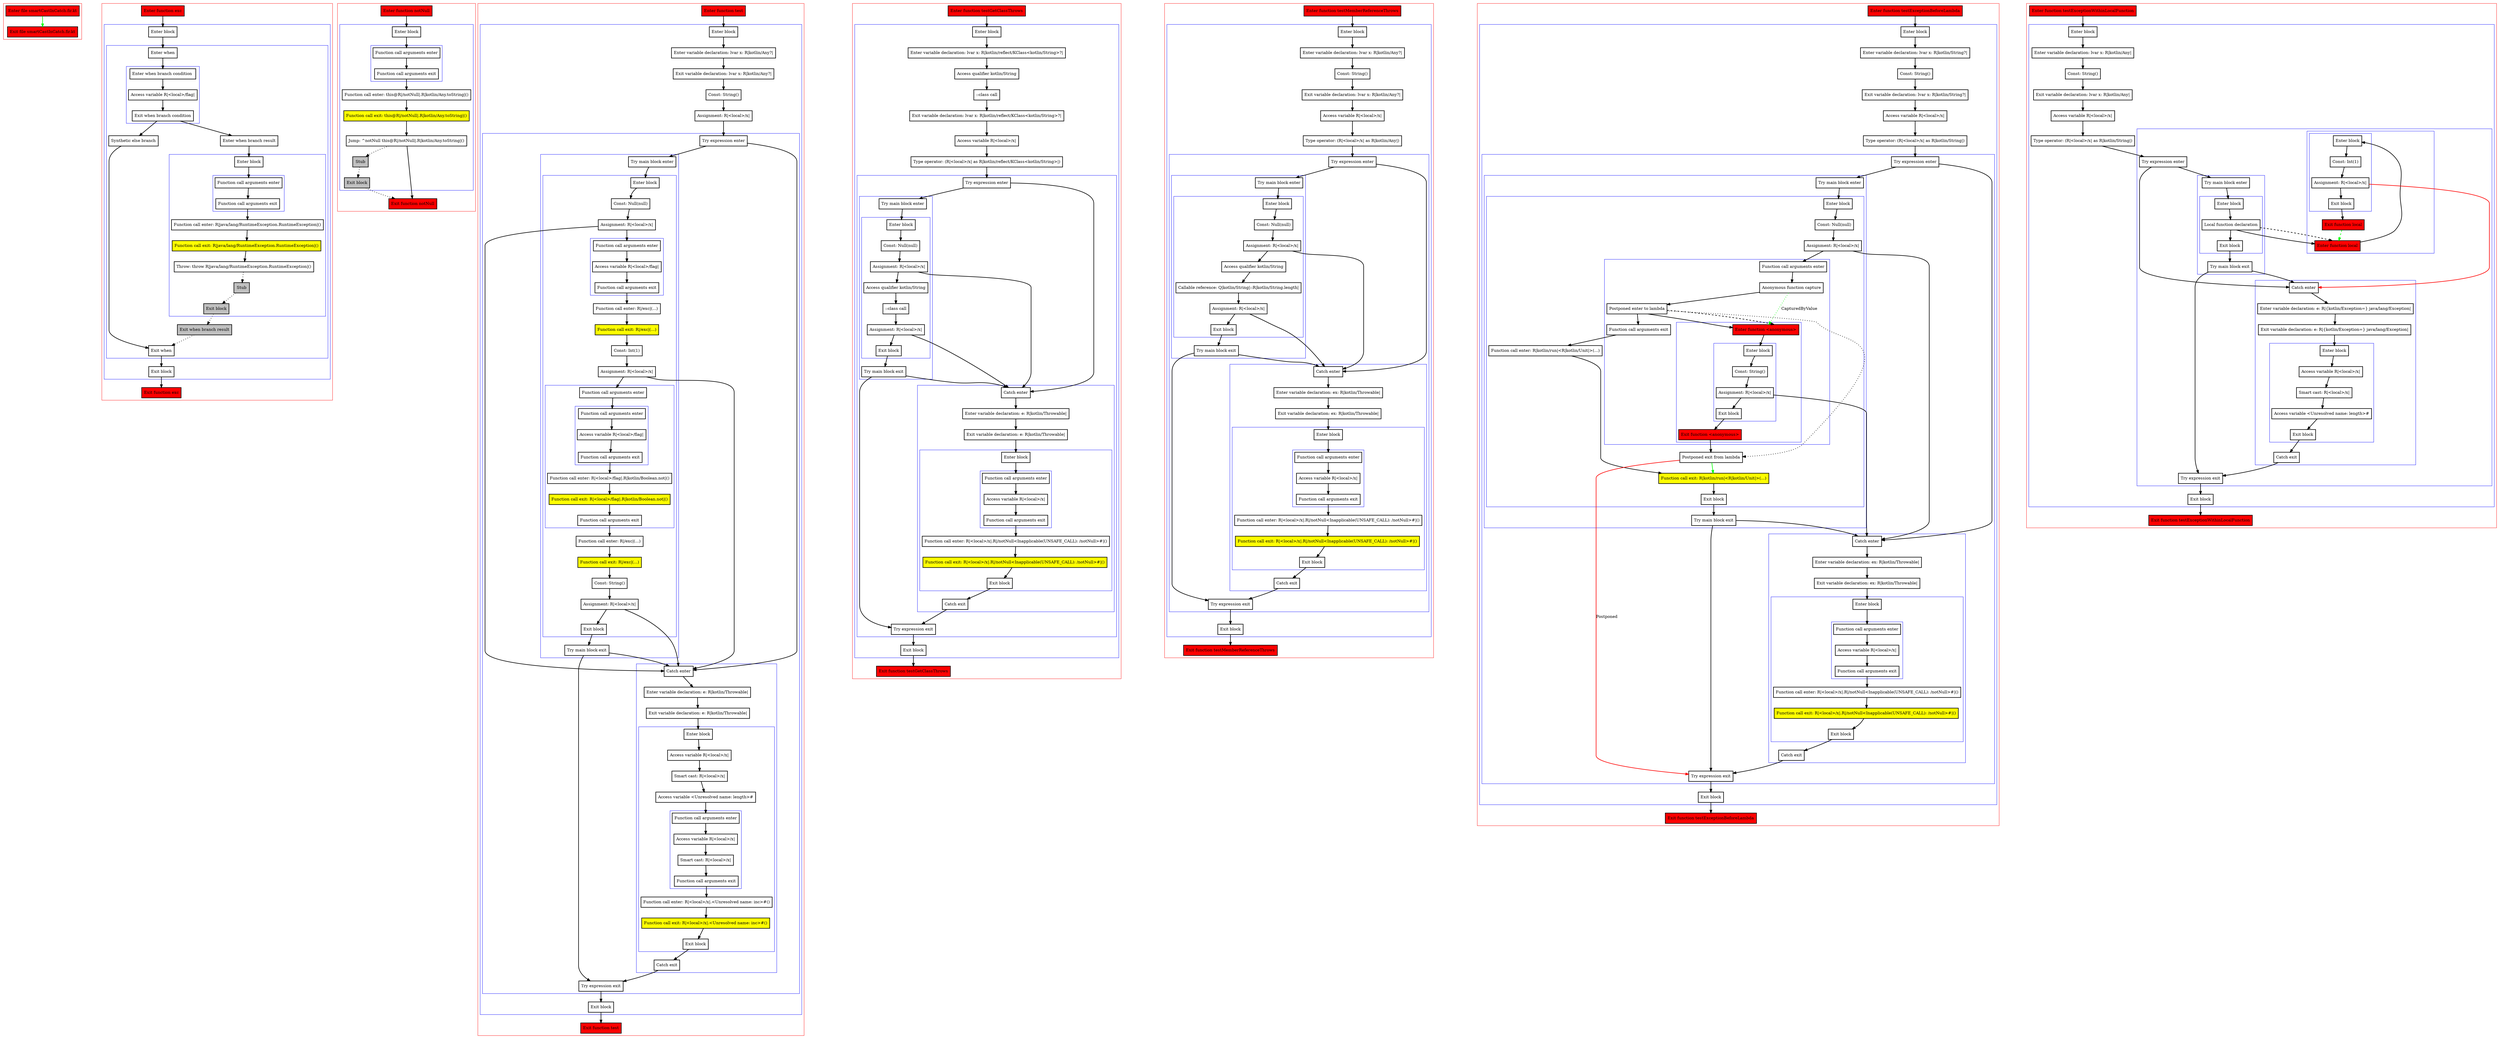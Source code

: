 digraph smartCastInCatch_fir_kt {
    graph [nodesep=3]
    node [shape=box penwidth=2]
    edge [penwidth=2]

    subgraph cluster_0 {
        color=red
        0 [label="Enter file smartCastInCatch.fir.kt" style="filled" fillcolor=red];
        1 [label="Exit file smartCastInCatch.fir.kt" style="filled" fillcolor=red];
    }
    0 -> {1} [color=green];

    subgraph cluster_1 {
        color=red
        2 [label="Enter function exc" style="filled" fillcolor=red];
        subgraph cluster_2 {
            color=blue
            3 [label="Enter block"];
            subgraph cluster_3 {
                color=blue
                4 [label="Enter when"];
                subgraph cluster_4 {
                    color=blue
                    5 [label="Enter when branch condition "];
                    6 [label="Access variable R|<local>/flag|"];
                    7 [label="Exit when branch condition"];
                }
                8 [label="Synthetic else branch"];
                9 [label="Enter when branch result"];
                subgraph cluster_5 {
                    color=blue
                    10 [label="Enter block"];
                    subgraph cluster_6 {
                        color=blue
                        11 [label="Function call arguments enter"];
                        12 [label="Function call arguments exit"];
                    }
                    13 [label="Function call enter: R|java/lang/RuntimeException.RuntimeException|()"];
                    14 [label="Function call exit: R|java/lang/RuntimeException.RuntimeException|()" style="filled" fillcolor=yellow];
                    15 [label="Throw: throw R|java/lang/RuntimeException.RuntimeException|()"];
                    16 [label="Stub" style="filled" fillcolor=gray];
                    17 [label="Exit block" style="filled" fillcolor=gray];
                }
                18 [label="Exit when branch result" style="filled" fillcolor=gray];
                19 [label="Exit when"];
            }
            20 [label="Exit block"];
        }
        21 [label="Exit function exc" style="filled" fillcolor=red];
    }
    2 -> {3};
    3 -> {4};
    4 -> {5};
    5 -> {6};
    6 -> {7};
    7 -> {8 9};
    8 -> {19};
    9 -> {10};
    10 -> {11};
    11 -> {12};
    12 -> {13};
    13 -> {14};
    14 -> {15};
    15 -> {16} [style=dotted];
    16 -> {17} [style=dotted];
    17 -> {18} [style=dotted];
    18 -> {19} [style=dotted];
    19 -> {20};
    20 -> {21};

    subgraph cluster_7 {
        color=red
        22 [label="Enter function notNull" style="filled" fillcolor=red];
        subgraph cluster_8 {
            color=blue
            23 [label="Enter block"];
            subgraph cluster_9 {
                color=blue
                24 [label="Function call arguments enter"];
                25 [label="Function call arguments exit"];
            }
            26 [label="Function call enter: this@R|/notNull|.R|kotlin/Any.toString|()"];
            27 [label="Function call exit: this@R|/notNull|.R|kotlin/Any.toString|()" style="filled" fillcolor=yellow];
            28 [label="Jump: ^notNull this@R|/notNull|.R|kotlin/Any.toString|()"];
            29 [label="Stub" style="filled" fillcolor=gray];
            30 [label="Exit block" style="filled" fillcolor=gray];
        }
        31 [label="Exit function notNull" style="filled" fillcolor=red];
    }
    22 -> {23};
    23 -> {24};
    24 -> {25};
    25 -> {26};
    26 -> {27};
    27 -> {28};
    28 -> {31};
    28 -> {29} [style=dotted];
    29 -> {30} [style=dotted];
    30 -> {31} [style=dotted];

    subgraph cluster_10 {
        color=red
        32 [label="Enter function test" style="filled" fillcolor=red];
        subgraph cluster_11 {
            color=blue
            33 [label="Enter block"];
            34 [label="Enter variable declaration: lvar x: R|kotlin/Any?|"];
            35 [label="Exit variable declaration: lvar x: R|kotlin/Any?|"];
            36 [label="Const: String()"];
            37 [label="Assignment: R|<local>/x|"];
            subgraph cluster_12 {
                color=blue
                38 [label="Try expression enter"];
                subgraph cluster_13 {
                    color=blue
                    39 [label="Try main block enter"];
                    subgraph cluster_14 {
                        color=blue
                        40 [label="Enter block"];
                        41 [label="Const: Null(null)"];
                        42 [label="Assignment: R|<local>/x|"];
                        subgraph cluster_15 {
                            color=blue
                            43 [label="Function call arguments enter"];
                            44 [label="Access variable R|<local>/flag|"];
                            45 [label="Function call arguments exit"];
                        }
                        46 [label="Function call enter: R|/exc|(...)"];
                        47 [label="Function call exit: R|/exc|(...)" style="filled" fillcolor=yellow];
                        48 [label="Const: Int(1)"];
                        49 [label="Assignment: R|<local>/x|"];
                        subgraph cluster_16 {
                            color=blue
                            50 [label="Function call arguments enter"];
                            subgraph cluster_17 {
                                color=blue
                                51 [label="Function call arguments enter"];
                                52 [label="Access variable R|<local>/flag|"];
                                53 [label="Function call arguments exit"];
                            }
                            54 [label="Function call enter: R|<local>/flag|.R|kotlin/Boolean.not|()"];
                            55 [label="Function call exit: R|<local>/flag|.R|kotlin/Boolean.not|()" style="filled" fillcolor=yellow];
                            56 [label="Function call arguments exit"];
                        }
                        57 [label="Function call enter: R|/exc|(...)"];
                        58 [label="Function call exit: R|/exc|(...)" style="filled" fillcolor=yellow];
                        59 [label="Const: String()"];
                        60 [label="Assignment: R|<local>/x|"];
                        61 [label="Exit block"];
                    }
                    62 [label="Try main block exit"];
                }
                subgraph cluster_18 {
                    color=blue
                    63 [label="Catch enter"];
                    64 [label="Enter variable declaration: e: R|kotlin/Throwable|"];
                    65 [label="Exit variable declaration: e: R|kotlin/Throwable|"];
                    subgraph cluster_19 {
                        color=blue
                        66 [label="Enter block"];
                        67 [label="Access variable R|<local>/x|"];
                        68 [label="Smart cast: R|<local>/x|"];
                        69 [label="Access variable <Unresolved name: length>#"];
                        subgraph cluster_20 {
                            color=blue
                            70 [label="Function call arguments enter"];
                            71 [label="Access variable R|<local>/x|"];
                            72 [label="Smart cast: R|<local>/x|"];
                            73 [label="Function call arguments exit"];
                        }
                        74 [label="Function call enter: R|<local>/x|.<Unresolved name: inc>#()"];
                        75 [label="Function call exit: R|<local>/x|.<Unresolved name: inc>#()" style="filled" fillcolor=yellow];
                        76 [label="Exit block"];
                    }
                    77 [label="Catch exit"];
                }
                78 [label="Try expression exit"];
            }
            79 [label="Exit block"];
        }
        80 [label="Exit function test" style="filled" fillcolor=red];
    }
    32 -> {33};
    33 -> {34};
    34 -> {35};
    35 -> {36};
    36 -> {37};
    37 -> {38};
    38 -> {39 63};
    39 -> {40};
    40 -> {41};
    41 -> {42};
    42 -> {43 63};
    43 -> {44};
    44 -> {45};
    45 -> {46};
    46 -> {47};
    47 -> {48};
    48 -> {49};
    49 -> {50 63};
    50 -> {51};
    51 -> {52};
    52 -> {53};
    53 -> {54};
    54 -> {55};
    55 -> {56};
    56 -> {57};
    57 -> {58};
    58 -> {59};
    59 -> {60};
    60 -> {61 63};
    61 -> {62};
    62 -> {63 78};
    63 -> {64};
    64 -> {65};
    65 -> {66};
    66 -> {67};
    67 -> {68};
    68 -> {69};
    69 -> {70};
    70 -> {71};
    71 -> {72};
    72 -> {73};
    73 -> {74};
    74 -> {75};
    75 -> {76};
    76 -> {77};
    77 -> {78};
    78 -> {79};
    79 -> {80};

    subgraph cluster_21 {
        color=red
        81 [label="Enter function testGetClassThrows" style="filled" fillcolor=red];
        subgraph cluster_22 {
            color=blue
            82 [label="Enter block"];
            83 [label="Enter variable declaration: lvar x: R|kotlin/reflect/KClass<kotlin/String>?|"];
            84 [label="Access qualifier kotlin/String"];
            85 [label="::class call"];
            86 [label="Exit variable declaration: lvar x: R|kotlin/reflect/KClass<kotlin/String>?|"];
            87 [label="Access variable R|<local>/x|"];
            88 [label="Type operator: (R|<local>/x| as R|kotlin/reflect/KClass<kotlin/String>|)"];
            subgraph cluster_23 {
                color=blue
                89 [label="Try expression enter"];
                subgraph cluster_24 {
                    color=blue
                    90 [label="Try main block enter"];
                    subgraph cluster_25 {
                        color=blue
                        91 [label="Enter block"];
                        92 [label="Const: Null(null)"];
                        93 [label="Assignment: R|<local>/x|"];
                        94 [label="Access qualifier kotlin/String"];
                        95 [label="::class call"];
                        96 [label="Assignment: R|<local>/x|"];
                        97 [label="Exit block"];
                    }
                    98 [label="Try main block exit"];
                }
                subgraph cluster_26 {
                    color=blue
                    99 [label="Catch enter"];
                    100 [label="Enter variable declaration: e: R|kotlin/Throwable|"];
                    101 [label="Exit variable declaration: e: R|kotlin/Throwable|"];
                    subgraph cluster_27 {
                        color=blue
                        102 [label="Enter block"];
                        subgraph cluster_28 {
                            color=blue
                            103 [label="Function call arguments enter"];
                            104 [label="Access variable R|<local>/x|"];
                            105 [label="Function call arguments exit"];
                        }
                        106 [label="Function call enter: R|<local>/x|.R|/notNull<Inapplicable(UNSAFE_CALL): /notNull>#|()"];
                        107 [label="Function call exit: R|<local>/x|.R|/notNull<Inapplicable(UNSAFE_CALL): /notNull>#|()" style="filled" fillcolor=yellow];
                        108 [label="Exit block"];
                    }
                    109 [label="Catch exit"];
                }
                110 [label="Try expression exit"];
            }
            111 [label="Exit block"];
        }
        112 [label="Exit function testGetClassThrows" style="filled" fillcolor=red];
    }
    81 -> {82};
    82 -> {83};
    83 -> {84};
    84 -> {85};
    85 -> {86};
    86 -> {87};
    87 -> {88};
    88 -> {89};
    89 -> {90 99};
    90 -> {91};
    91 -> {92};
    92 -> {93};
    93 -> {94 99};
    94 -> {95};
    95 -> {96};
    96 -> {97 99};
    97 -> {98};
    98 -> {99 110};
    99 -> {100};
    100 -> {101};
    101 -> {102};
    102 -> {103};
    103 -> {104};
    104 -> {105};
    105 -> {106};
    106 -> {107};
    107 -> {108};
    108 -> {109};
    109 -> {110};
    110 -> {111};
    111 -> {112};

    subgraph cluster_29 {
        color=red
        113 [label="Enter function testMemberReferenceThrows" style="filled" fillcolor=red];
        subgraph cluster_30 {
            color=blue
            114 [label="Enter block"];
            115 [label="Enter variable declaration: lvar x: R|kotlin/Any?|"];
            116 [label="Const: String()"];
            117 [label="Exit variable declaration: lvar x: R|kotlin/Any?|"];
            118 [label="Access variable R|<local>/x|"];
            119 [label="Type operator: (R|<local>/x| as R|kotlin/Any|)"];
            subgraph cluster_31 {
                color=blue
                120 [label="Try expression enter"];
                subgraph cluster_32 {
                    color=blue
                    121 [label="Try main block enter"];
                    subgraph cluster_33 {
                        color=blue
                        122 [label="Enter block"];
                        123 [label="Const: Null(null)"];
                        124 [label="Assignment: R|<local>/x|"];
                        125 [label="Access qualifier kotlin/String"];
                        126 [label="Callable reference: Q|kotlin/String|::R|kotlin/String.length|"];
                        127 [label="Assignment: R|<local>/x|"];
                        128 [label="Exit block"];
                    }
                    129 [label="Try main block exit"];
                }
                subgraph cluster_34 {
                    color=blue
                    130 [label="Catch enter"];
                    131 [label="Enter variable declaration: ex: R|kotlin/Throwable|"];
                    132 [label="Exit variable declaration: ex: R|kotlin/Throwable|"];
                    subgraph cluster_35 {
                        color=blue
                        133 [label="Enter block"];
                        subgraph cluster_36 {
                            color=blue
                            134 [label="Function call arguments enter"];
                            135 [label="Access variable R|<local>/x|"];
                            136 [label="Function call arguments exit"];
                        }
                        137 [label="Function call enter: R|<local>/x|.R|/notNull<Inapplicable(UNSAFE_CALL): /notNull>#|()"];
                        138 [label="Function call exit: R|<local>/x|.R|/notNull<Inapplicable(UNSAFE_CALL): /notNull>#|()" style="filled" fillcolor=yellow];
                        139 [label="Exit block"];
                    }
                    140 [label="Catch exit"];
                }
                141 [label="Try expression exit"];
            }
            142 [label="Exit block"];
        }
        143 [label="Exit function testMemberReferenceThrows" style="filled" fillcolor=red];
    }
    113 -> {114};
    114 -> {115};
    115 -> {116};
    116 -> {117};
    117 -> {118};
    118 -> {119};
    119 -> {120};
    120 -> {121 130};
    121 -> {122};
    122 -> {123};
    123 -> {124};
    124 -> {125 130};
    125 -> {126};
    126 -> {127};
    127 -> {128 130};
    128 -> {129};
    129 -> {130 141};
    130 -> {131};
    131 -> {132};
    132 -> {133};
    133 -> {134};
    134 -> {135};
    135 -> {136};
    136 -> {137};
    137 -> {138};
    138 -> {139};
    139 -> {140};
    140 -> {141};
    141 -> {142};
    142 -> {143};

    subgraph cluster_37 {
        color=red
        144 [label="Enter function testExceptionBeforeLambda" style="filled" fillcolor=red];
        subgraph cluster_38 {
            color=blue
            145 [label="Enter block"];
            146 [label="Enter variable declaration: lvar x: R|kotlin/String?|"];
            147 [label="Const: String()"];
            148 [label="Exit variable declaration: lvar x: R|kotlin/String?|"];
            149 [label="Access variable R|<local>/x|"];
            150 [label="Type operator: (R|<local>/x| as R|kotlin/String|)"];
            subgraph cluster_39 {
                color=blue
                151 [label="Try expression enter"];
                subgraph cluster_40 {
                    color=blue
                    152 [label="Try main block enter"];
                    subgraph cluster_41 {
                        color=blue
                        153 [label="Enter block"];
                        154 [label="Const: Null(null)"];
                        155 [label="Assignment: R|<local>/x|"];
                        subgraph cluster_42 {
                            color=blue
                            156 [label="Function call arguments enter"];
                            157 [label="Anonymous function capture"];
                            158 [label="Postponed enter to lambda"];
                            subgraph cluster_43 {
                                color=blue
                                159 [label="Enter function <anonymous>" style="filled" fillcolor=red];
                                subgraph cluster_44 {
                                    color=blue
                                    160 [label="Enter block"];
                                    161 [label="Const: String()"];
                                    162 [label="Assignment: R|<local>/x|"];
                                    163 [label="Exit block"];
                                }
                                164 [label="Exit function <anonymous>" style="filled" fillcolor=red];
                            }
                            165 [label="Function call arguments exit"];
                        }
                        166 [label="Function call enter: R|kotlin/run|<R|kotlin/Unit|>(...)"];
                        167 [label="Postponed exit from lambda"];
                        168 [label="Function call exit: R|kotlin/run|<R|kotlin/Unit|>(...)" style="filled" fillcolor=yellow];
                        169 [label="Exit block"];
                    }
                    170 [label="Try main block exit"];
                }
                subgraph cluster_45 {
                    color=blue
                    171 [label="Catch enter"];
                    172 [label="Enter variable declaration: ex: R|kotlin/Throwable|"];
                    173 [label="Exit variable declaration: ex: R|kotlin/Throwable|"];
                    subgraph cluster_46 {
                        color=blue
                        174 [label="Enter block"];
                        subgraph cluster_47 {
                            color=blue
                            175 [label="Function call arguments enter"];
                            176 [label="Access variable R|<local>/x|"];
                            177 [label="Function call arguments exit"];
                        }
                        178 [label="Function call enter: R|<local>/x|.R|/notNull<Inapplicable(UNSAFE_CALL): /notNull>#|()"];
                        179 [label="Function call exit: R|<local>/x|.R|/notNull<Inapplicable(UNSAFE_CALL): /notNull>#|()" style="filled" fillcolor=yellow];
                        180 [label="Exit block"];
                    }
                    181 [label="Catch exit"];
                }
                182 [label="Try expression exit"];
            }
            183 [label="Exit block"];
        }
        184 [label="Exit function testExceptionBeforeLambda" style="filled" fillcolor=red];
    }
    144 -> {145};
    145 -> {146};
    146 -> {147};
    147 -> {148};
    148 -> {149};
    149 -> {150};
    150 -> {151};
    151 -> {152 171};
    152 -> {153};
    153 -> {154};
    154 -> {155};
    155 -> {156 171};
    156 -> {157};
    157 -> {158};
    157 -> {159} [color=green style=dotted label="CapturedByValue"];
    158 -> {159 165};
    158 -> {167} [style=dotted];
    158 -> {159} [style=dashed];
    159 -> {160};
    160 -> {161};
    161 -> {162};
    162 -> {163 171};
    163 -> {164};
    164 -> {167};
    165 -> {166};
    166 -> {168};
    167 -> {168} [color=green];
    167 -> {182} [color=red label="Postponed"];
    168 -> {169};
    169 -> {170};
    170 -> {171 182};
    171 -> {172};
    172 -> {173};
    173 -> {174};
    174 -> {175};
    175 -> {176};
    176 -> {177};
    177 -> {178};
    178 -> {179};
    179 -> {180};
    180 -> {181};
    181 -> {182};
    182 -> {183};
    183 -> {184};

    subgraph cluster_48 {
        color=red
        185 [label="Enter function testExceptionWithinLocalFunction" style="filled" fillcolor=red];
        subgraph cluster_49 {
            color=blue
            186 [label="Enter block"];
            187 [label="Enter variable declaration: lvar x: R|kotlin/Any|"];
            188 [label="Const: String()"];
            189 [label="Exit variable declaration: lvar x: R|kotlin/Any|"];
            190 [label="Access variable R|<local>/x|"];
            191 [label="Type operator: (R|<local>/x| as R|kotlin/String|)"];
            subgraph cluster_50 {
                color=blue
                192 [label="Try expression enter"];
                subgraph cluster_51 {
                    color=blue
                    193 [label="Try main block enter"];
                    subgraph cluster_52 {
                        color=blue
                        194 [label="Enter block"];
                        195 [label="Local function declaration"];
                        196 [label="Exit block"];
                    }
                    197 [label="Try main block exit"];
                }
                subgraph cluster_53 {
                    color=blue
                    198 [label="Enter function local" style="filled" fillcolor=red];
                    subgraph cluster_54 {
                        color=blue
                        199 [label="Enter block"];
                        200 [label="Const: Int(1)"];
                        201 [label="Assignment: R|<local>/x|"];
                        202 [label="Exit block"];
                    }
                    203 [label="Exit function local" style="filled" fillcolor=red];
                }
                subgraph cluster_55 {
                    color=blue
                    204 [label="Catch enter"];
                    205 [label="Enter variable declaration: e: R|{kotlin/Exception=} java/lang/Exception|"];
                    206 [label="Exit variable declaration: e: R|{kotlin/Exception=} java/lang/Exception|"];
                    subgraph cluster_56 {
                        color=blue
                        207 [label="Enter block"];
                        208 [label="Access variable R|<local>/x|"];
                        209 [label="Smart cast: R|<local>/x|"];
                        210 [label="Access variable <Unresolved name: length>#"];
                        211 [label="Exit block"];
                    }
                    212 [label="Catch exit"];
                }
                213 [label="Try expression exit"];
            }
            214 [label="Exit block"];
        }
        215 [label="Exit function testExceptionWithinLocalFunction" style="filled" fillcolor=red];
    }
    185 -> {186};
    186 -> {187};
    187 -> {188};
    188 -> {189};
    189 -> {190};
    190 -> {191};
    191 -> {192};
    192 -> {193 204};
    193 -> {194};
    194 -> {195};
    195 -> {196 198};
    195 -> {198} [style=dashed];
    196 -> {197};
    197 -> {204 213};
    198 -> {199};
    199 -> {200};
    200 -> {201};
    201 -> {202};
    201 -> {204} [color=red];
    202 -> {203};
    203 -> {198} [color=green style=dashed];
    204 -> {205};
    205 -> {206};
    206 -> {207};
    207 -> {208};
    208 -> {209};
    209 -> {210};
    210 -> {211};
    211 -> {212};
    212 -> {213};
    213 -> {214};
    214 -> {215};

}
